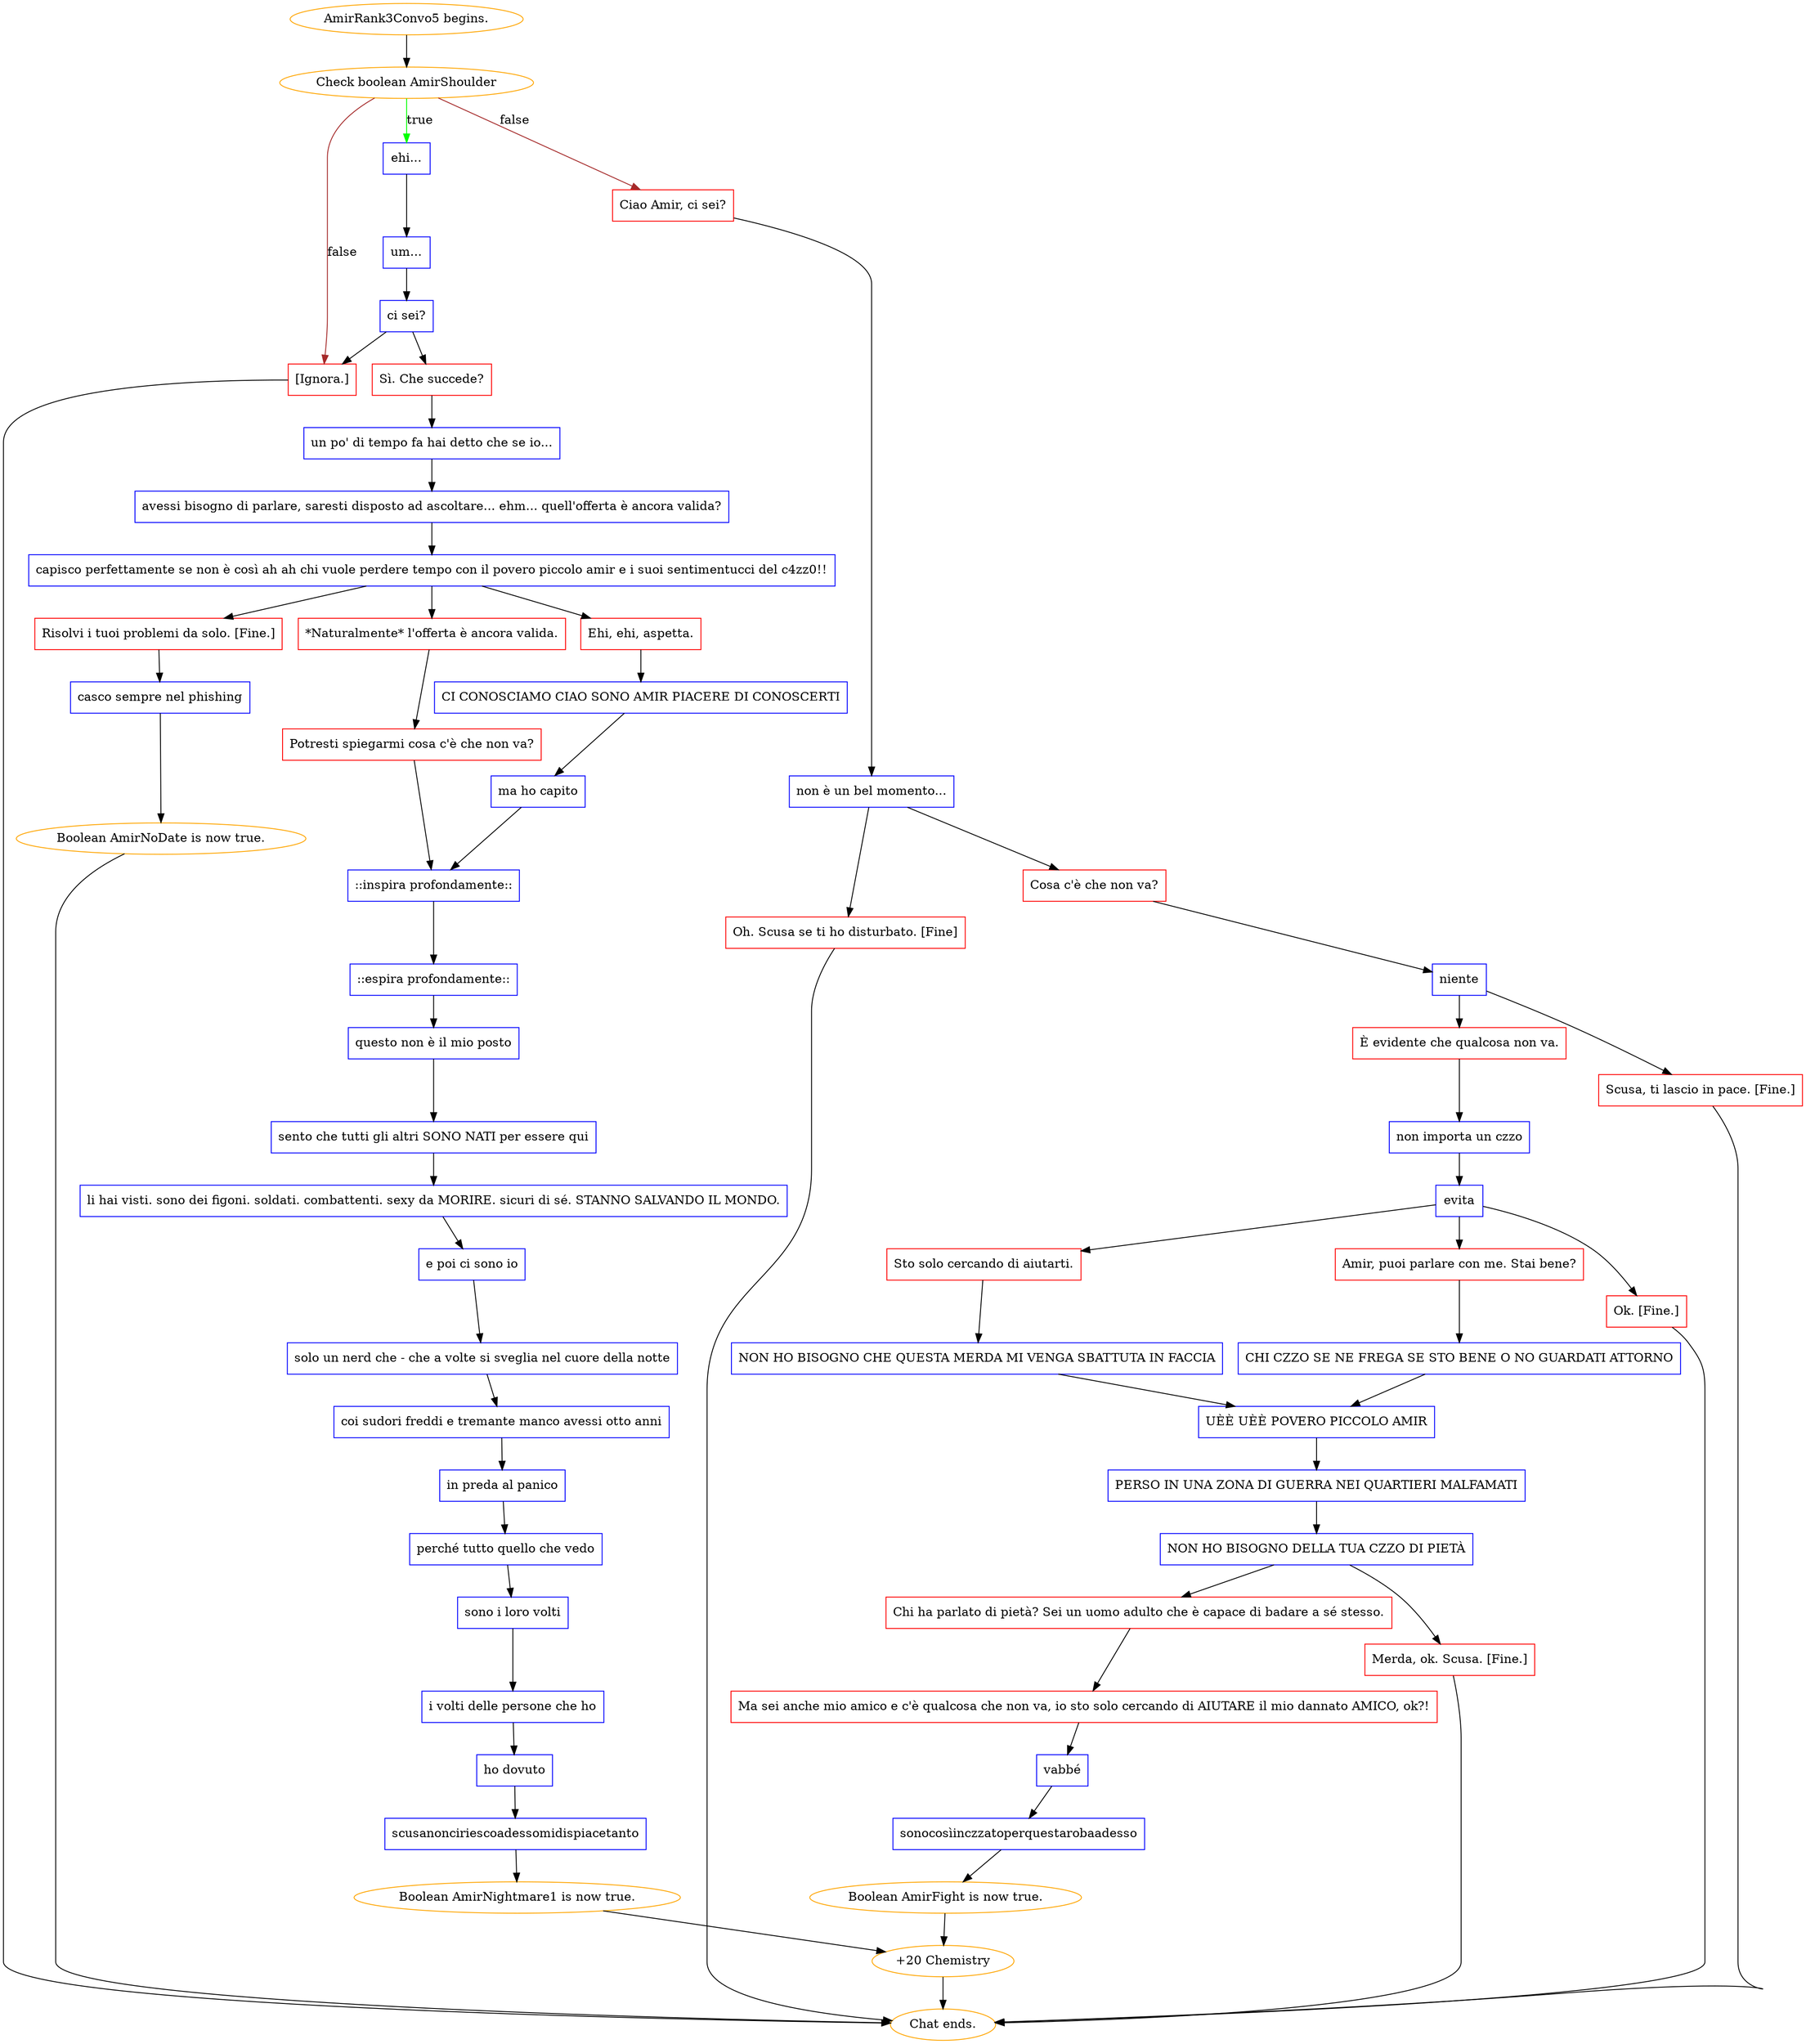 digraph {
	"AmirRank3Convo5 begins." [color=orange];
		"AmirRank3Convo5 begins." -> j1739388790;
	j1739388790 [label="Check boolean AmirShoulder",color=orange];
		j1739388790 -> j1000943734 [label=true,color=green];
		j1739388790 -> j2096364078 [label=false,color=brown];
		j1739388790 -> j4060732423 [label=false,color=brown];
	j1000943734 [label="ehi...",shape=box,color=blue];
		j1000943734 -> j3561350548;
	j2096364078 [label="Ciao Amir, ci sei?",shape=box,color=red];
		j2096364078 -> j2516898059;
	j4060732423 [label="[Ignora.]",shape=box,color=red];
		j4060732423 -> "Chat ends.";
	j3561350548 [label="um...",shape=box,color=blue];
		j3561350548 -> j658142127;
	j2516898059 [label="non è un bel momento...",shape=box,color=blue];
		j2516898059 -> j1815092597;
		j2516898059 -> j1374615931;
	"Chat ends." [color=orange];
	j658142127 [label="ci sei?",shape=box,color=blue];
		j658142127 -> j154013917;
		j658142127 -> j4060732423;
	j1815092597 [label="Cosa c'è che non va?",shape=box,color=red];
		j1815092597 -> j3702395877;
	j1374615931 [label="Oh. Scusa se ti ho disturbato. [Fine]",shape=box,color=red];
		j1374615931 -> "Chat ends.";
	j154013917 [label="Sì. Che succede?",shape=box,color=red];
		j154013917 -> j3305157493;
	j3702395877 [label="niente",shape=box,color=blue];
		j3702395877 -> j1592732003;
		j3702395877 -> j3245186334;
	j3305157493 [label="un po' di tempo fa hai detto che se io...",shape=box,color=blue];
		j3305157493 -> j3849344482;
	j1592732003 [label="È evidente che qualcosa non va.",shape=box,color=red];
		j1592732003 -> j3553571290;
	j3245186334 [label="Scusa, ti lascio in pace. [Fine.]",shape=box,color=red];
		j3245186334 -> "Chat ends.";
	j3849344482 [label="avessi bisogno di parlare, saresti disposto ad ascoltare... ehm... quell'offerta è ancora valida?",shape=box,color=blue];
		j3849344482 -> j4217112196;
	j3553571290 [label="non importa un czzo",shape=box,color=blue];
		j3553571290 -> j2284912390;
	j4217112196 [label="capisco perfettamente se non è così ah ah chi vuole perdere tempo con il povero piccolo amir e i suoi sentimentucci del c4zz0!!",shape=box,color=blue];
		j4217112196 -> j338797326;
		j4217112196 -> j4073895640;
		j4217112196 -> j831301207;
	j2284912390 [label="evita",shape=box,color=blue];
		j2284912390 -> j535975418;
		j2284912390 -> j1262620793;
		j2284912390 -> j3952288185;
	j338797326 [label="Risolvi i tuoi problemi da solo. [Fine.]",shape=box,color=red];
		j338797326 -> j1759830278;
	j4073895640 [label="*Naturalmente* l'offerta è ancora valida.",shape=box,color=red];
		j4073895640 -> j59194651;
	j831301207 [label="Ehi, ehi, aspetta.",shape=box,color=red];
		j831301207 -> j4207479420;
	j535975418 [label="Amir, puoi parlare con me. Stai bene?",shape=box,color=red];
		j535975418 -> j2130068452;
	j1262620793 [label="Sto solo cercando di aiutarti.",shape=box,color=red];
		j1262620793 -> j786859158;
	j3952288185 [label="Ok. [Fine.]",shape=box,color=red];
		j3952288185 -> "Chat ends.";
	j1759830278 [label="casco sempre nel phishing",shape=box,color=blue];
		j1759830278 -> j1438323710;
	j59194651 [label="Potresti spiegarmi cosa c'è che non va?",shape=box,color=red];
		j59194651 -> j41134747;
	j4207479420 [label="CI CONOSCIAMO CIAO SONO AMIR PIACERE DI CONOSCERTI",shape=box,color=blue];
		j4207479420 -> j1556534732;
	j2130068452 [label="CHI CZZO SE NE FREGA SE STO BENE O NO GUARDATI ATTORNO",shape=box,color=blue];
		j2130068452 -> j1911455951;
	j786859158 [label="NON HO BISOGNO CHE QUESTA MERDA MI VENGA SBATTUTA IN FACCIA",shape=box,color=blue];
		j786859158 -> j1911455951;
	j1438323710 [label="Boolean AmirNoDate is now true.",color=orange];
		j1438323710 -> "Chat ends.";
	j41134747 [label="::inspira profondamente::",shape=box,color=blue];
		j41134747 -> j2030210955;
	j1556534732 [label="ma ho capito",shape=box,color=blue];
		j1556534732 -> j41134747;
	j1911455951 [label="UÈÈ UÈÈ POVERO PICCOLO AMIR",shape=box,color=blue];
		j1911455951 -> j3128258652;
	j2030210955 [label="::espira profondamente::",shape=box,color=blue];
		j2030210955 -> j1559845244;
	j3128258652 [label="PERSO IN UNA ZONA DI GUERRA NEI QUARTIERI MALFAMATI",shape=box,color=blue];
		j3128258652 -> j2476956787;
	j1559845244 [label="questo non è il mio posto",shape=box,color=blue];
		j1559845244 -> j58029878;
	j2476956787 [label="NON HO BISOGNO DELLA TUA CZZO DI PIETÀ",shape=box,color=blue];
		j2476956787 -> j3075407983;
		j2476956787 -> j400378287;
	j58029878 [label="sento che tutti gli altri SONO NATI per essere qui",shape=box,color=blue];
		j58029878 -> j1986382840;
	j3075407983 [label="Chi ha parlato di pietà? Sei un uomo adulto che è capace di badare a sé stesso.",shape=box,color=red];
		j3075407983 -> j3871269790;
	j400378287 [label="Merda, ok. Scusa. [Fine.]",shape=box,color=red];
		j400378287 -> "Chat ends.";
	j1986382840 [label="li hai visti. sono dei figoni. soldati. combattenti. sexy da MORIRE. sicuri di sé. STANNO SALVANDO IL MONDO.",shape=box,color=blue];
		j1986382840 -> j2565729324;
	j3871269790 [label="Ma sei anche mio amico e c'è qualcosa che non va, io sto solo cercando di AIUTARE il mio dannato AMICO, ok?!",shape=box,color=red];
		j3871269790 -> j3831438309;
	j2565729324 [label="e poi ci sono io",shape=box,color=blue];
		j2565729324 -> j3480982547;
	j3831438309 [label="vabbé",shape=box,color=blue];
		j3831438309 -> j1344377818;
	j3480982547 [label="solo un nerd che - che a volte si sveglia nel cuore della notte",shape=box,color=blue];
		j3480982547 -> j2883741584;
	j1344377818 [label="sonocosìinczzatoperquestarobaadesso",shape=box,color=blue];
		j1344377818 -> j1796963784;
	j2883741584 [label="coi sudori freddi e tremante manco avessi otto anni",shape=box,color=blue];
		j2883741584 -> j1152276102;
	j1796963784 [label="Boolean AmirFight is now true.",color=orange];
		j1796963784 -> j367054140;
	j1152276102 [label="in preda al panico",shape=box,color=blue];
		j1152276102 -> j3885402765;
	j367054140 [label="+20 Chemistry",color=orange];
		j367054140 -> "Chat ends.";
	j3885402765 [label="perché tutto quello che vedo",shape=box,color=blue];
		j3885402765 -> j2619010028;
	j2619010028 [label="sono i loro volti",shape=box,color=blue];
		j2619010028 -> j2735606824;
	j2735606824 [label="i volti delle persone che ho",shape=box,color=blue];
		j2735606824 -> j1064529806;
	j1064529806 [label="ho dovuto",shape=box,color=blue];
		j1064529806 -> j2868914372;
	j2868914372 [label="scusanonciriescoadessomidispiacetanto",shape=box,color=blue];
		j2868914372 -> j2008433035;
	j2008433035 [label="Boolean AmirNightmare1 is now true.",color=orange];
		j2008433035 -> j367054140;
}